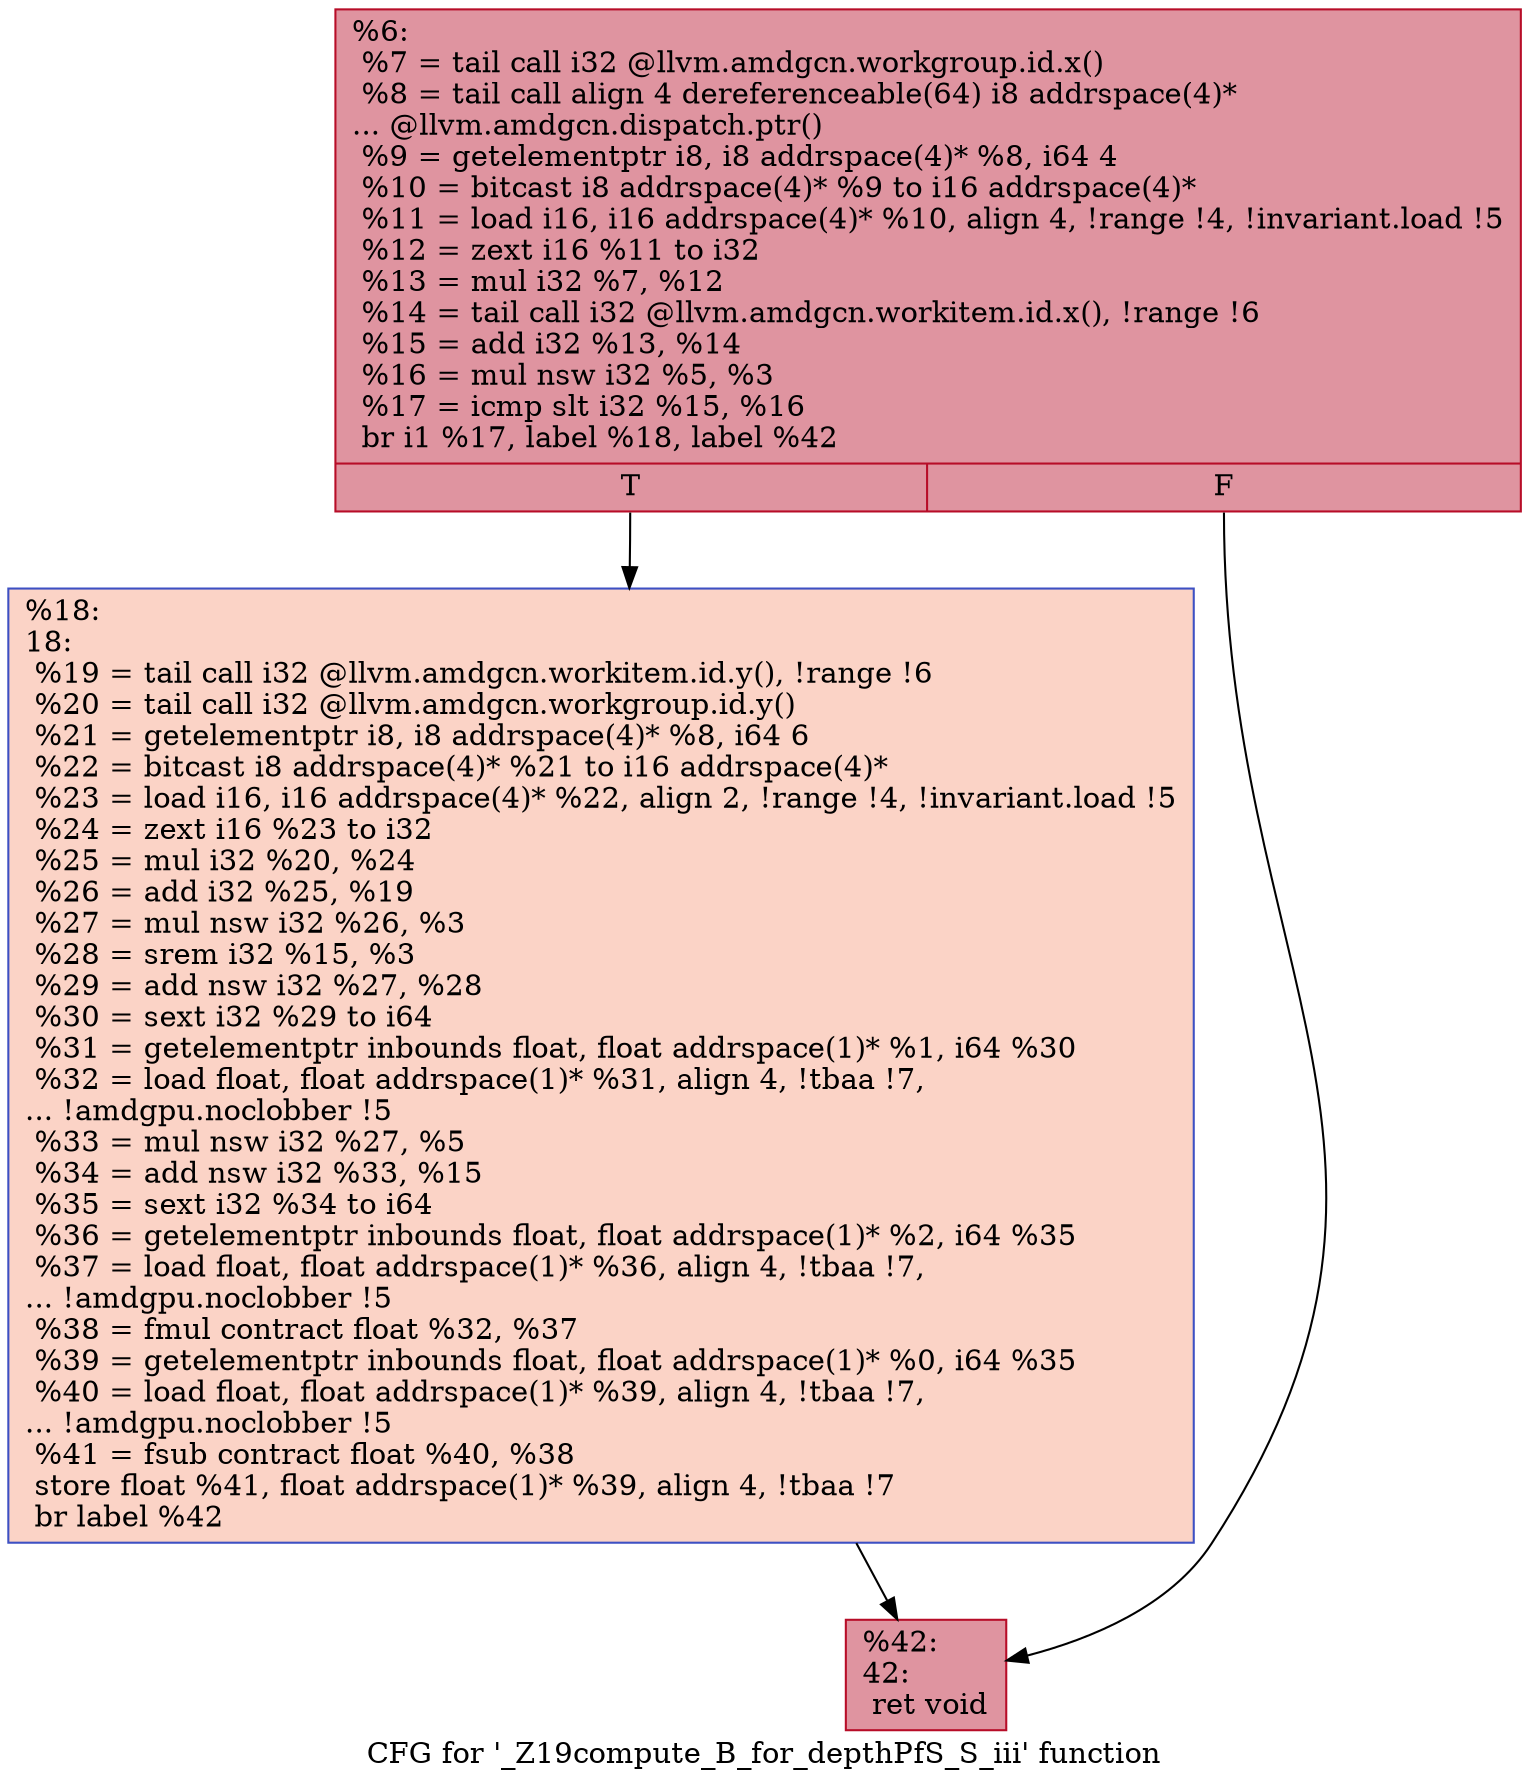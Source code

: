 digraph "CFG for '_Z19compute_B_for_depthPfS_S_iii' function" {
	label="CFG for '_Z19compute_B_for_depthPfS_S_iii' function";

	Node0x52b8560 [shape=record,color="#b70d28ff", style=filled, fillcolor="#b70d2870",label="{%6:\l  %7 = tail call i32 @llvm.amdgcn.workgroup.id.x()\l  %8 = tail call align 4 dereferenceable(64) i8 addrspace(4)*\l... @llvm.amdgcn.dispatch.ptr()\l  %9 = getelementptr i8, i8 addrspace(4)* %8, i64 4\l  %10 = bitcast i8 addrspace(4)* %9 to i16 addrspace(4)*\l  %11 = load i16, i16 addrspace(4)* %10, align 4, !range !4, !invariant.load !5\l  %12 = zext i16 %11 to i32\l  %13 = mul i32 %7, %12\l  %14 = tail call i32 @llvm.amdgcn.workitem.id.x(), !range !6\l  %15 = add i32 %13, %14\l  %16 = mul nsw i32 %5, %3\l  %17 = icmp slt i32 %15, %16\l  br i1 %17, label %18, label %42\l|{<s0>T|<s1>F}}"];
	Node0x52b8560:s0 -> Node0x52ba580;
	Node0x52b8560:s1 -> Node0x52ba610;
	Node0x52ba580 [shape=record,color="#3d50c3ff", style=filled, fillcolor="#f59c7d70",label="{%18:\l18:                                               \l  %19 = tail call i32 @llvm.amdgcn.workitem.id.y(), !range !6\l  %20 = tail call i32 @llvm.amdgcn.workgroup.id.y()\l  %21 = getelementptr i8, i8 addrspace(4)* %8, i64 6\l  %22 = bitcast i8 addrspace(4)* %21 to i16 addrspace(4)*\l  %23 = load i16, i16 addrspace(4)* %22, align 2, !range !4, !invariant.load !5\l  %24 = zext i16 %23 to i32\l  %25 = mul i32 %20, %24\l  %26 = add i32 %25, %19\l  %27 = mul nsw i32 %26, %3\l  %28 = srem i32 %15, %3\l  %29 = add nsw i32 %27, %28\l  %30 = sext i32 %29 to i64\l  %31 = getelementptr inbounds float, float addrspace(1)* %1, i64 %30\l  %32 = load float, float addrspace(1)* %31, align 4, !tbaa !7,\l... !amdgpu.noclobber !5\l  %33 = mul nsw i32 %27, %5\l  %34 = add nsw i32 %33, %15\l  %35 = sext i32 %34 to i64\l  %36 = getelementptr inbounds float, float addrspace(1)* %2, i64 %35\l  %37 = load float, float addrspace(1)* %36, align 4, !tbaa !7,\l... !amdgpu.noclobber !5\l  %38 = fmul contract float %32, %37\l  %39 = getelementptr inbounds float, float addrspace(1)* %0, i64 %35\l  %40 = load float, float addrspace(1)* %39, align 4, !tbaa !7,\l... !amdgpu.noclobber !5\l  %41 = fsub contract float %40, %38\l  store float %41, float addrspace(1)* %39, align 4, !tbaa !7\l  br label %42\l}"];
	Node0x52ba580 -> Node0x52ba610;
	Node0x52ba610 [shape=record,color="#b70d28ff", style=filled, fillcolor="#b70d2870",label="{%42:\l42:                                               \l  ret void\l}"];
}
